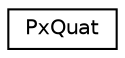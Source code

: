 digraph "Graphical Class Hierarchy"
{
  edge [fontname="Helvetica",fontsize="10",labelfontname="Helvetica",labelfontsize="10"];
  node [fontname="Helvetica",fontsize="10",shape=record];
  rankdir="LR";
  Node0 [label="PxQuat",height=0.2,width=0.4,color="black", fillcolor="white", style="filled",URL="$classPxQuat.html",tooltip="This is a quaternion class. For more information on quaternion mathematics consult a mathematics sour..."];
}
